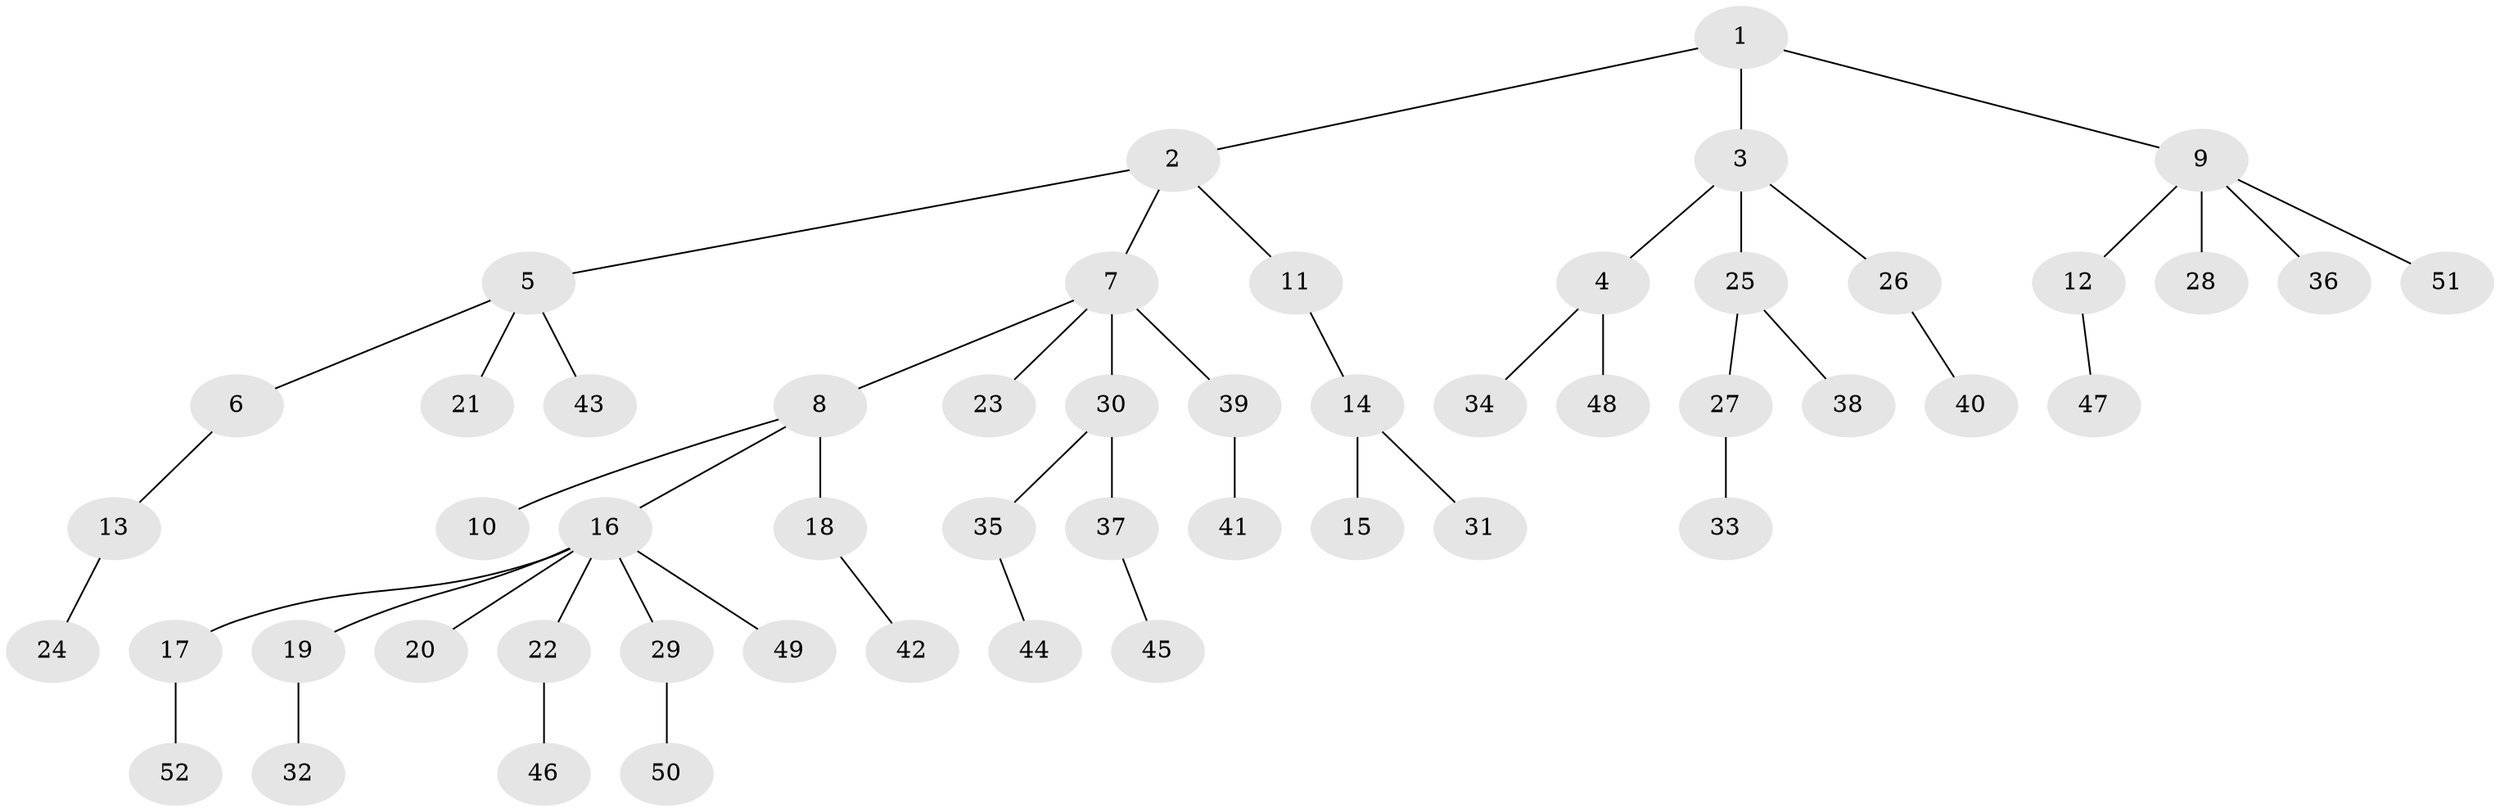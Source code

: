 // Generated by graph-tools (version 1.1) at 2025/02/03/09/25 03:02:28]
// undirected, 52 vertices, 51 edges
graph export_dot {
graph [start="1"]
  node [color=gray90,style=filled];
  1;
  2;
  3;
  4;
  5;
  6;
  7;
  8;
  9;
  10;
  11;
  12;
  13;
  14;
  15;
  16;
  17;
  18;
  19;
  20;
  21;
  22;
  23;
  24;
  25;
  26;
  27;
  28;
  29;
  30;
  31;
  32;
  33;
  34;
  35;
  36;
  37;
  38;
  39;
  40;
  41;
  42;
  43;
  44;
  45;
  46;
  47;
  48;
  49;
  50;
  51;
  52;
  1 -- 2;
  1 -- 3;
  1 -- 9;
  2 -- 5;
  2 -- 7;
  2 -- 11;
  3 -- 4;
  3 -- 25;
  3 -- 26;
  4 -- 34;
  4 -- 48;
  5 -- 6;
  5 -- 21;
  5 -- 43;
  6 -- 13;
  7 -- 8;
  7 -- 23;
  7 -- 30;
  7 -- 39;
  8 -- 10;
  8 -- 16;
  8 -- 18;
  9 -- 12;
  9 -- 28;
  9 -- 36;
  9 -- 51;
  11 -- 14;
  12 -- 47;
  13 -- 24;
  14 -- 15;
  14 -- 31;
  16 -- 17;
  16 -- 19;
  16 -- 20;
  16 -- 22;
  16 -- 29;
  16 -- 49;
  17 -- 52;
  18 -- 42;
  19 -- 32;
  22 -- 46;
  25 -- 27;
  25 -- 38;
  26 -- 40;
  27 -- 33;
  29 -- 50;
  30 -- 35;
  30 -- 37;
  35 -- 44;
  37 -- 45;
  39 -- 41;
}

